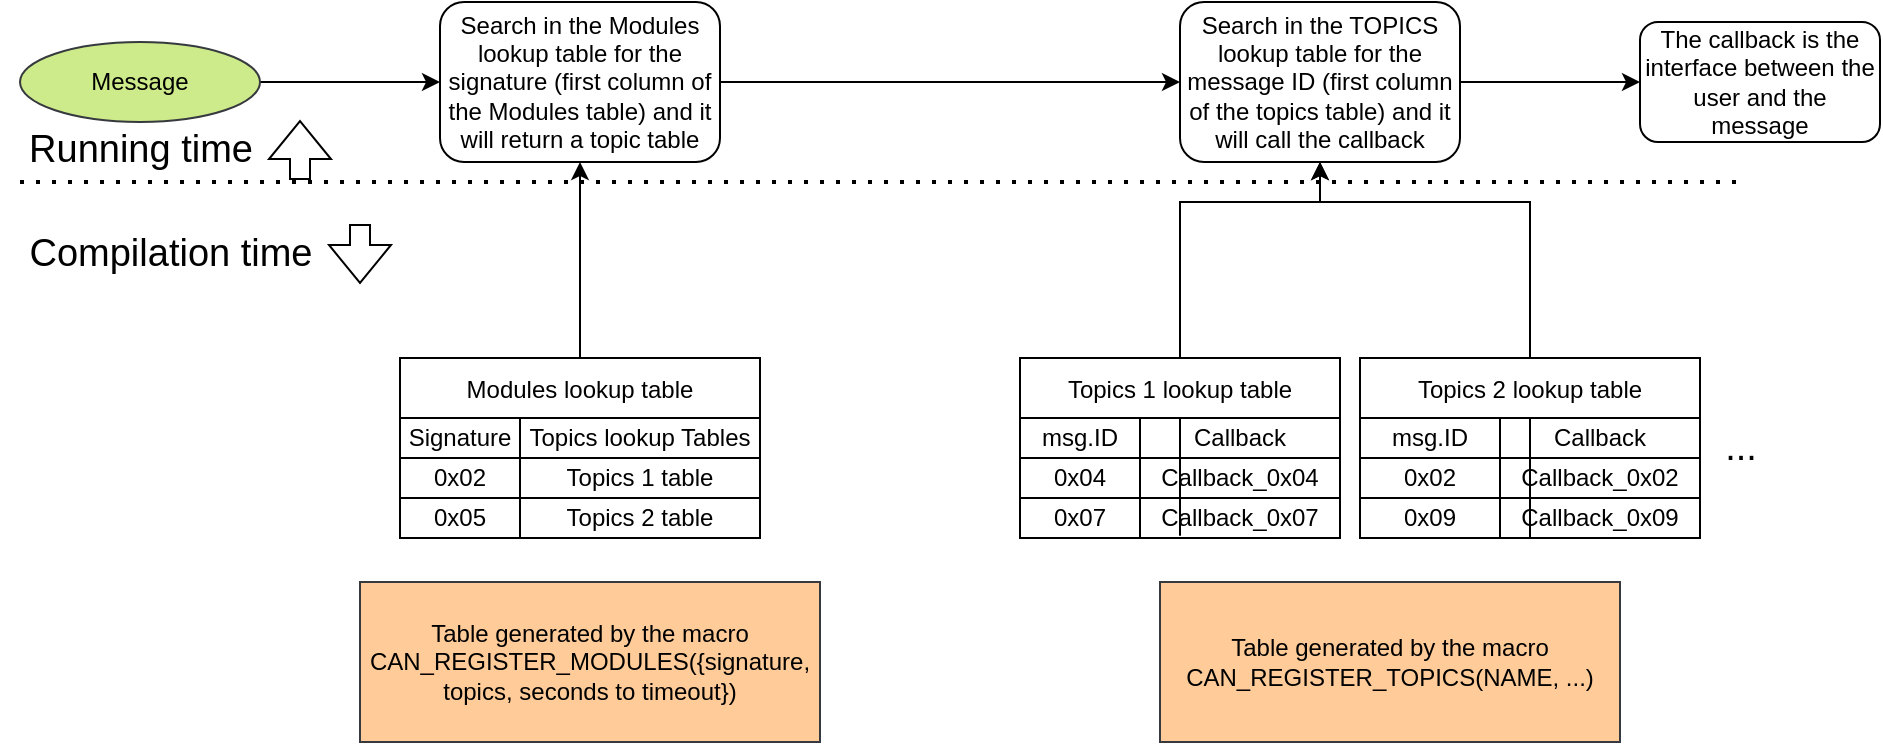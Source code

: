 <mxfile version="20.8.20" type="device"><diagram name="Page-1" id="IAo5kVR6yswNED7drVxS"><mxGraphModel dx="1195" dy="676" grid="1" gridSize="10" guides="1" tooltips="1" connect="1" arrows="1" fold="1" page="1" pageScale="1" pageWidth="2339" pageHeight="3300" math="0" shadow="0"><root><mxCell id="0"/><mxCell id="1" parent="0"/><mxCell id="iVT6Qw_tPBq0fe7_CkLk-34" style="edgeStyle=orthogonalEdgeStyle;rounded=0;orthogonalLoop=1;jettySize=auto;html=1;exitX=1;exitY=0.5;exitDx=0;exitDy=0;entryX=0;entryY=0.5;entryDx=0;entryDy=0;" edge="1" parent="1" source="iXmbOwUKX4hCfMHyHjpi-1" target="24"><mxGeometry relative="1" as="geometry"/></mxCell><mxCell id="iXmbOwUKX4hCfMHyHjpi-1" value="Message" style="ellipse;whiteSpace=wrap;html=1;fillColor=#cdeb8b;strokeColor=#36393d;" parent="1" vertex="1"><mxGeometry x="110" y="420" width="120" height="40" as="geometry"/></mxCell><mxCell id="iXmbOwUKX4hCfMHyHjpi-7" value="&lt;div&gt;Table generated by the macro&lt;/div&gt;&lt;div&gt;CAN_REGISTER_MODULES({signature, topics, seconds to timeout})&lt;/div&gt;" style="rounded=0;whiteSpace=wrap;html=1;fillColor=#ffcc99;strokeColor=#36393d;flipV=0;" parent="1" vertex="1"><mxGeometry x="280" y="690" width="230" height="80" as="geometry"/></mxCell><mxCell id="iXmbOwUKX4hCfMHyHjpi-28" value="&lt;div&gt;Table generated by the macro&lt;/div&gt;CAN_REGISTER_TOPICS(NAME, ...) " style="rounded=0;whiteSpace=wrap;html=1;fillColor=#ffcc99;strokeColor=#36393d;flipV=0;" parent="1" vertex="1"><mxGeometry x="680" y="690" width="230" height="80" as="geometry"/></mxCell><mxCell id="iVT6Qw_tPBq0fe7_CkLk-91" style="edgeStyle=orthogonalEdgeStyle;rounded=0;orthogonalLoop=1;jettySize=auto;html=1;exitX=1;exitY=0.5;exitDx=0;exitDy=0;entryX=0;entryY=0.5;entryDx=0;entryDy=0;fontSize=19;" edge="1" parent="1" source="24" target="iVT6Qw_tPBq0fe7_CkLk-35"><mxGeometry relative="1" as="geometry"/></mxCell><mxCell id="24" value="Search in the Modules lookup table for the signature (first column of the Modules table) and it will return a topic table" style="rounded=1;whiteSpace=wrap;html=1;" parent="1" vertex="1"><mxGeometry x="320" y="400" width="140" height="80" as="geometry"/></mxCell><mxCell id="iVT6Qw_tPBq0fe7_CkLk-109" value="" style="edgeStyle=orthogonalEdgeStyle;rounded=0;orthogonalLoop=1;jettySize=auto;html=1;fontSize=19;" edge="1" parent="1" source="iVT6Qw_tPBq0fe7_CkLk-35" target="iVT6Qw_tPBq0fe7_CkLk-108"><mxGeometry relative="1" as="geometry"/></mxCell><mxCell id="iVT6Qw_tPBq0fe7_CkLk-35" value="Search in the TOPICS lookup table for the message ID (first column of the topics table) and it will call the callback" style="rounded=1;whiteSpace=wrap;html=1;" vertex="1" parent="1"><mxGeometry x="690" y="400" width="140" height="80" as="geometry"/></mxCell><mxCell id="iVT6Qw_tPBq0fe7_CkLk-116" style="edgeStyle=orthogonalEdgeStyle;rounded=0;orthogonalLoop=1;jettySize=auto;html=1;exitX=0.5;exitY=0;exitDx=0;exitDy=0;entryX=0.5;entryY=1;entryDx=0;entryDy=0;fontSize=19;" edge="1" parent="1" source="iVT6Qw_tPBq0fe7_CkLk-59" target="24"><mxGeometry relative="1" as="geometry"/></mxCell><mxCell id="iVT6Qw_tPBq0fe7_CkLk-59" value="Modules lookup table" style="shape=table;startSize=30;container=1;collapsible=0;childLayout=tableLayout;flipV=0;" vertex="1" parent="1"><mxGeometry x="300" y="578" width="180" height="90" as="geometry"/></mxCell><mxCell id="iVT6Qw_tPBq0fe7_CkLk-60" value="" style="shape=tableRow;horizontal=0;startSize=0;swimlaneHead=0;swimlaneBody=0;strokeColor=inherit;top=0;left=0;bottom=0;right=0;collapsible=0;dropTarget=0;fillColor=none;points=[[0,0.5],[1,0.5]];portConstraint=eastwest;" vertex="1" parent="iVT6Qw_tPBq0fe7_CkLk-59"><mxGeometry y="30" width="180" height="20" as="geometry"/></mxCell><mxCell id="iVT6Qw_tPBq0fe7_CkLk-61" value="Signature" style="shape=partialRectangle;html=1;whiteSpace=wrap;connectable=0;strokeColor=inherit;overflow=hidden;fillColor=none;top=0;left=0;bottom=0;right=0;pointerEvents=1;" vertex="1" parent="iVT6Qw_tPBq0fe7_CkLk-60"><mxGeometry width="60" height="20" as="geometry"><mxRectangle width="60" height="20" as="alternateBounds"/></mxGeometry></mxCell><mxCell id="iVT6Qw_tPBq0fe7_CkLk-62" value="Topics lookup Tables" style="shape=partialRectangle;html=1;whiteSpace=wrap;connectable=0;strokeColor=inherit;overflow=hidden;fillColor=none;top=0;left=0;bottom=0;right=0;pointerEvents=1;" vertex="1" parent="iVT6Qw_tPBq0fe7_CkLk-60"><mxGeometry x="60" width="120" height="20" as="geometry"><mxRectangle width="120" height="20" as="alternateBounds"/></mxGeometry></mxCell><mxCell id="iVT6Qw_tPBq0fe7_CkLk-63" value="" style="shape=tableRow;horizontal=0;startSize=0;swimlaneHead=0;swimlaneBody=0;strokeColor=inherit;top=0;left=0;bottom=0;right=0;collapsible=0;dropTarget=0;fillColor=none;points=[[0,0.5],[1,0.5]];portConstraint=eastwest;" vertex="1" parent="iVT6Qw_tPBq0fe7_CkLk-59"><mxGeometry y="50" width="180" height="20" as="geometry"/></mxCell><mxCell id="iVT6Qw_tPBq0fe7_CkLk-64" value="0x02" style="shape=partialRectangle;html=1;whiteSpace=wrap;connectable=0;strokeColor=inherit;overflow=hidden;fillColor=none;top=0;left=0;bottom=0;right=0;pointerEvents=1;" vertex="1" parent="iVT6Qw_tPBq0fe7_CkLk-63"><mxGeometry width="60" height="20" as="geometry"><mxRectangle width="60" height="20" as="alternateBounds"/></mxGeometry></mxCell><mxCell id="iVT6Qw_tPBq0fe7_CkLk-65" value="Topics 1 table" style="shape=partialRectangle;html=1;whiteSpace=wrap;connectable=0;strokeColor=inherit;overflow=hidden;fillColor=none;top=0;left=0;bottom=0;right=0;pointerEvents=1;" vertex="1" parent="iVT6Qw_tPBq0fe7_CkLk-63"><mxGeometry x="60" width="120" height="20" as="geometry"><mxRectangle width="120" height="20" as="alternateBounds"/></mxGeometry></mxCell><mxCell id="iVT6Qw_tPBq0fe7_CkLk-66" value="" style="shape=tableRow;horizontal=0;startSize=0;swimlaneHead=0;swimlaneBody=0;strokeColor=inherit;top=0;left=0;bottom=0;right=0;collapsible=0;dropTarget=0;fillColor=none;points=[[0,0.5],[1,0.5]];portConstraint=eastwest;" vertex="1" parent="iVT6Qw_tPBq0fe7_CkLk-59"><mxGeometry y="70" width="180" height="20" as="geometry"/></mxCell><mxCell id="iVT6Qw_tPBq0fe7_CkLk-67" value="0x05" style="shape=partialRectangle;html=1;whiteSpace=wrap;connectable=0;strokeColor=inherit;overflow=hidden;fillColor=none;top=0;left=0;bottom=0;right=0;pointerEvents=1;" vertex="1" parent="iVT6Qw_tPBq0fe7_CkLk-66"><mxGeometry width="60" height="20" as="geometry"><mxRectangle width="60" height="20" as="alternateBounds"/></mxGeometry></mxCell><mxCell id="iVT6Qw_tPBq0fe7_CkLk-68" value="Topics 2 table" style="shape=partialRectangle;html=1;whiteSpace=wrap;connectable=0;strokeColor=inherit;overflow=hidden;fillColor=none;top=0;left=0;bottom=0;right=0;pointerEvents=1;" vertex="1" parent="iVT6Qw_tPBq0fe7_CkLk-66"><mxGeometry x="60" width="120" height="20" as="geometry"><mxRectangle width="120" height="20" as="alternateBounds"/></mxGeometry></mxCell><mxCell id="iVT6Qw_tPBq0fe7_CkLk-92" style="edgeStyle=orthogonalEdgeStyle;rounded=0;orthogonalLoop=1;jettySize=auto;html=1;fontSize=19;exitX=0.5;exitY=0.944;exitDx=0;exitDy=0;exitPerimeter=0;entryX=0.5;entryY=1;entryDx=0;entryDy=0;" edge="1" parent="1" source="iVT6Qw_tPBq0fe7_CkLk-77" target="iVT6Qw_tPBq0fe7_CkLk-35"><mxGeometry relative="1" as="geometry"><mxPoint x="760" y="490" as="targetPoint"/><Array as="points"><mxPoint x="690" y="500"/><mxPoint x="760" y="500"/></Array></mxGeometry></mxCell><mxCell id="iVT6Qw_tPBq0fe7_CkLk-70" value="Topics 1 lookup table" style="shape=table;startSize=30;container=1;collapsible=0;childLayout=tableLayout;flipV=0;" vertex="1" parent="1"><mxGeometry x="610" y="578" width="160" height="90" as="geometry"/></mxCell><mxCell id="iVT6Qw_tPBq0fe7_CkLk-71" value="" style="shape=tableRow;horizontal=0;startSize=0;swimlaneHead=0;swimlaneBody=0;strokeColor=inherit;top=0;left=0;bottom=0;right=0;collapsible=0;dropTarget=0;fillColor=none;points=[[0,0.5],[1,0.5]];portConstraint=eastwest;" vertex="1" parent="iVT6Qw_tPBq0fe7_CkLk-70"><mxGeometry y="30" width="160" height="20" as="geometry"/></mxCell><mxCell id="iVT6Qw_tPBq0fe7_CkLk-72" value="msg.ID" style="shape=partialRectangle;html=1;whiteSpace=wrap;connectable=0;strokeColor=inherit;overflow=hidden;fillColor=none;top=0;left=0;bottom=0;right=0;pointerEvents=1;" vertex="1" parent="iVT6Qw_tPBq0fe7_CkLk-71"><mxGeometry width="60" height="20" as="geometry"><mxRectangle width="60" height="20" as="alternateBounds"/></mxGeometry></mxCell><mxCell id="iVT6Qw_tPBq0fe7_CkLk-73" value="Callback" style="shape=partialRectangle;html=1;whiteSpace=wrap;connectable=0;strokeColor=inherit;overflow=hidden;fillColor=none;top=0;left=0;bottom=0;right=0;pointerEvents=1;" vertex="1" parent="iVT6Qw_tPBq0fe7_CkLk-71"><mxGeometry x="60" width="100" height="20" as="geometry"><mxRectangle width="100" height="20" as="alternateBounds"/></mxGeometry></mxCell><mxCell id="iVT6Qw_tPBq0fe7_CkLk-74" value="" style="shape=tableRow;horizontal=0;startSize=0;swimlaneHead=0;swimlaneBody=0;strokeColor=inherit;top=0;left=0;bottom=0;right=0;collapsible=0;dropTarget=0;fillColor=none;points=[[0,0.5],[1,0.5]];portConstraint=eastwest;" vertex="1" parent="iVT6Qw_tPBq0fe7_CkLk-70"><mxGeometry y="50" width="160" height="20" as="geometry"/></mxCell><mxCell id="iVT6Qw_tPBq0fe7_CkLk-75" value="0x04" style="shape=partialRectangle;html=1;whiteSpace=wrap;connectable=0;strokeColor=inherit;overflow=hidden;fillColor=none;top=0;left=0;bottom=0;right=0;pointerEvents=1;" vertex="1" parent="iVT6Qw_tPBq0fe7_CkLk-74"><mxGeometry width="60" height="20" as="geometry"><mxRectangle width="60" height="20" as="alternateBounds"/></mxGeometry></mxCell><mxCell id="iVT6Qw_tPBq0fe7_CkLk-76" value="Callback_0x04" style="shape=partialRectangle;html=1;whiteSpace=wrap;connectable=0;strokeColor=inherit;overflow=hidden;fillColor=none;top=0;left=0;bottom=0;right=0;pointerEvents=1;" vertex="1" parent="iVT6Qw_tPBq0fe7_CkLk-74"><mxGeometry x="60" width="100" height="20" as="geometry"><mxRectangle width="100" height="20" as="alternateBounds"/></mxGeometry></mxCell><mxCell id="iVT6Qw_tPBq0fe7_CkLk-77" value="" style="shape=tableRow;horizontal=0;startSize=0;swimlaneHead=0;swimlaneBody=0;strokeColor=inherit;top=0;left=0;bottom=0;right=0;collapsible=0;dropTarget=0;fillColor=none;points=[[0,0.5],[1,0.5]];portConstraint=eastwest;" vertex="1" parent="iVT6Qw_tPBq0fe7_CkLk-70"><mxGeometry y="70" width="160" height="20" as="geometry"/></mxCell><mxCell id="iVT6Qw_tPBq0fe7_CkLk-78" value="0x07" style="shape=partialRectangle;html=1;whiteSpace=wrap;connectable=0;strokeColor=inherit;overflow=hidden;fillColor=none;top=0;left=0;bottom=0;right=0;pointerEvents=1;" vertex="1" parent="iVT6Qw_tPBq0fe7_CkLk-77"><mxGeometry width="60" height="20" as="geometry"><mxRectangle width="60" height="20" as="alternateBounds"/></mxGeometry></mxCell><mxCell id="iVT6Qw_tPBq0fe7_CkLk-79" value="Callback_0x07" style="shape=partialRectangle;html=1;whiteSpace=wrap;connectable=0;strokeColor=inherit;overflow=hidden;fillColor=none;top=0;left=0;bottom=0;right=0;pointerEvents=1;" vertex="1" parent="iVT6Qw_tPBq0fe7_CkLk-77"><mxGeometry x="60" width="100" height="20" as="geometry"><mxRectangle width="100" height="20" as="alternateBounds"/></mxGeometry></mxCell><mxCell id="iVT6Qw_tPBq0fe7_CkLk-104" style="edgeStyle=orthogonalEdgeStyle;rounded=0;orthogonalLoop=1;jettySize=auto;html=1;exitX=0.5;exitY=1;exitDx=0;exitDy=0;fontSize=19;" edge="1" parent="1" source="iVT6Qw_tPBq0fe7_CkLk-93"><mxGeometry relative="1" as="geometry"><mxPoint x="760" y="480" as="targetPoint"/><Array as="points"><mxPoint x="865" y="500"/><mxPoint x="760" y="500"/></Array></mxGeometry></mxCell><mxCell id="iVT6Qw_tPBq0fe7_CkLk-93" value="Topics 2 lookup table" style="shape=table;startSize=30;container=1;collapsible=0;childLayout=tableLayout;flipV=0;" vertex="1" parent="1"><mxGeometry x="780" y="578" width="170" height="90" as="geometry"/></mxCell><mxCell id="iVT6Qw_tPBq0fe7_CkLk-94" value="" style="shape=tableRow;horizontal=0;startSize=0;swimlaneHead=0;swimlaneBody=0;strokeColor=inherit;top=0;left=0;bottom=0;right=0;collapsible=0;dropTarget=0;fillColor=none;points=[[0,0.5],[1,0.5]];portConstraint=eastwest;" vertex="1" parent="iVT6Qw_tPBq0fe7_CkLk-93"><mxGeometry y="30" width="170" height="20" as="geometry"/></mxCell><mxCell id="iVT6Qw_tPBq0fe7_CkLk-95" value="msg.ID" style="shape=partialRectangle;html=1;whiteSpace=wrap;connectable=0;strokeColor=inherit;overflow=hidden;fillColor=none;top=0;left=0;bottom=0;right=0;pointerEvents=1;" vertex="1" parent="iVT6Qw_tPBq0fe7_CkLk-94"><mxGeometry width="70" height="20" as="geometry"><mxRectangle width="70" height="20" as="alternateBounds"/></mxGeometry></mxCell><mxCell id="iVT6Qw_tPBq0fe7_CkLk-96" value="Callback" style="shape=partialRectangle;html=1;whiteSpace=wrap;connectable=0;strokeColor=inherit;overflow=hidden;fillColor=none;top=0;left=0;bottom=0;right=0;pointerEvents=1;" vertex="1" parent="iVT6Qw_tPBq0fe7_CkLk-94"><mxGeometry x="70" width="100" height="20" as="geometry"><mxRectangle width="100" height="20" as="alternateBounds"/></mxGeometry></mxCell><mxCell id="iVT6Qw_tPBq0fe7_CkLk-97" value="" style="shape=tableRow;horizontal=0;startSize=0;swimlaneHead=0;swimlaneBody=0;strokeColor=inherit;top=0;left=0;bottom=0;right=0;collapsible=0;dropTarget=0;fillColor=none;points=[[0,0.5],[1,0.5]];portConstraint=eastwest;" vertex="1" parent="iVT6Qw_tPBq0fe7_CkLk-93"><mxGeometry y="50" width="170" height="20" as="geometry"/></mxCell><mxCell id="iVT6Qw_tPBq0fe7_CkLk-98" value="0x02" style="shape=partialRectangle;html=1;whiteSpace=wrap;connectable=0;strokeColor=inherit;overflow=hidden;fillColor=none;top=0;left=0;bottom=0;right=0;pointerEvents=1;" vertex="1" parent="iVT6Qw_tPBq0fe7_CkLk-97"><mxGeometry width="70" height="20" as="geometry"><mxRectangle width="70" height="20" as="alternateBounds"/></mxGeometry></mxCell><mxCell id="iVT6Qw_tPBq0fe7_CkLk-99" value="Callback_0x02" style="shape=partialRectangle;html=1;whiteSpace=wrap;connectable=0;strokeColor=inherit;overflow=hidden;fillColor=none;top=0;left=0;bottom=0;right=0;pointerEvents=1;" vertex="1" parent="iVT6Qw_tPBq0fe7_CkLk-97"><mxGeometry x="70" width="100" height="20" as="geometry"><mxRectangle width="100" height="20" as="alternateBounds"/></mxGeometry></mxCell><mxCell id="iVT6Qw_tPBq0fe7_CkLk-100" value="" style="shape=tableRow;horizontal=0;startSize=0;swimlaneHead=0;swimlaneBody=0;strokeColor=inherit;top=0;left=0;bottom=0;right=0;collapsible=0;dropTarget=0;fillColor=none;points=[[0,0.5],[1,0.5]];portConstraint=eastwest;" vertex="1" parent="iVT6Qw_tPBq0fe7_CkLk-93"><mxGeometry y="70" width="170" height="20" as="geometry"/></mxCell><mxCell id="iVT6Qw_tPBq0fe7_CkLk-101" value="0x09" style="shape=partialRectangle;html=1;whiteSpace=wrap;connectable=0;strokeColor=inherit;overflow=hidden;fillColor=none;top=0;left=0;bottom=0;right=0;pointerEvents=1;" vertex="1" parent="iVT6Qw_tPBq0fe7_CkLk-100"><mxGeometry width="70" height="20" as="geometry"><mxRectangle width="70" height="20" as="alternateBounds"/></mxGeometry></mxCell><mxCell id="iVT6Qw_tPBq0fe7_CkLk-102" value="Callback_0x09" style="shape=partialRectangle;html=1;whiteSpace=wrap;connectable=0;strokeColor=inherit;overflow=hidden;fillColor=none;top=0;left=0;bottom=0;right=0;pointerEvents=1;" vertex="1" parent="iVT6Qw_tPBq0fe7_CkLk-100"><mxGeometry x="70" width="100" height="20" as="geometry"><mxRectangle width="100" height="20" as="alternateBounds"/></mxGeometry></mxCell><mxCell id="iVT6Qw_tPBq0fe7_CkLk-103" value="..." style="text;html=1;align=center;verticalAlign=middle;resizable=0;points=[];autosize=1;strokeColor=none;fillColor=none;fontSize=19;flipV=0;" vertex="1" parent="1"><mxGeometry x="950" y="603" width="40" height="40" as="geometry"/></mxCell><mxCell id="iVT6Qw_tPBq0fe7_CkLk-108" value="The callback is the interface between the user and the message" style="whiteSpace=wrap;html=1;rounded=1;" vertex="1" parent="1"><mxGeometry x="920" y="410" width="120" height="60" as="geometry"/></mxCell><mxCell id="iVT6Qw_tPBq0fe7_CkLk-110" value="" style="endArrow=none;dashed=1;html=1;dashPattern=1 3;strokeWidth=2;rounded=0;fontSize=19;" edge="1" parent="1"><mxGeometry width="50" height="50" relative="1" as="geometry"><mxPoint x="110" y="489.999" as="sourcePoint"/><mxPoint x="970" y="489.999" as="targetPoint"/></mxGeometry></mxCell><mxCell id="iVT6Qw_tPBq0fe7_CkLk-111" value="Running time" style="text;html=1;align=center;verticalAlign=middle;resizable=0;points=[];autosize=1;strokeColor=none;fillColor=none;fontSize=19;" vertex="1" parent="1"><mxGeometry x="100" y="454" width="140" height="40" as="geometry"/></mxCell><mxCell id="iVT6Qw_tPBq0fe7_CkLk-112" value="Compilation time" style="text;html=1;align=center;verticalAlign=middle;resizable=0;points=[];autosize=1;strokeColor=none;fillColor=none;fontSize=19;flipV=0;" vertex="1" parent="1"><mxGeometry x="100" y="506" width="170" height="40" as="geometry"/></mxCell><mxCell id="iVT6Qw_tPBq0fe7_CkLk-113" value="" style="shape=flexArrow;endArrow=classic;html=1;rounded=0;fontSize=19;" edge="1" parent="1"><mxGeometry width="50" height="50" relative="1" as="geometry"><mxPoint x="280" y="511" as="sourcePoint"/><mxPoint x="280" y="541" as="targetPoint"/></mxGeometry></mxCell><mxCell id="iVT6Qw_tPBq0fe7_CkLk-114" value="" style="shape=flexArrow;endArrow=classic;html=1;rounded=0;fontSize=19;" edge="1" parent="1"><mxGeometry width="50" height="50" relative="1" as="geometry"><mxPoint x="250" y="489" as="sourcePoint"/><mxPoint x="250" y="459" as="targetPoint"/></mxGeometry></mxCell></root></mxGraphModel></diagram></mxfile>